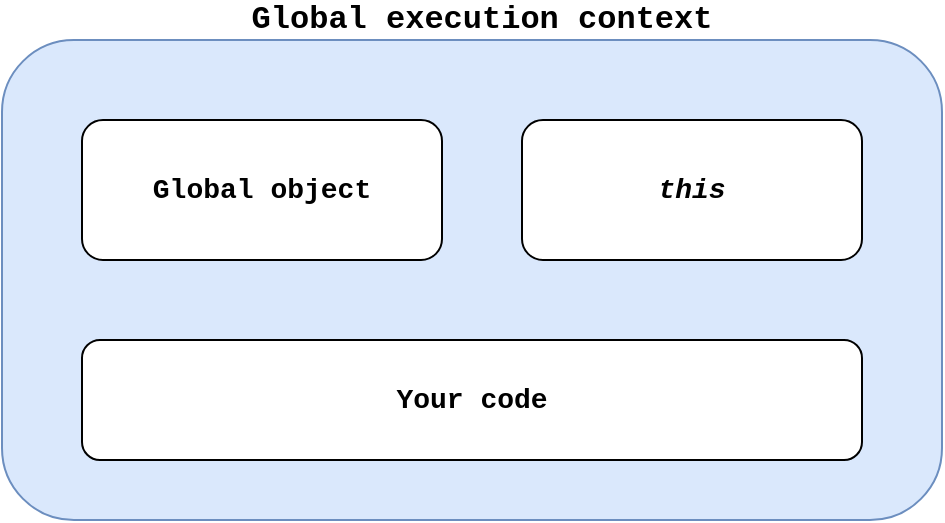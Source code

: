 <mxfile version="13.0.9" type="device"><diagram id="c7ZiDmUmHfxAApV2ejW3" name="Page-1"><mxGraphModel dx="1422" dy="837" grid="1" gridSize="10" guides="1" tooltips="1" connect="1" arrows="1" fold="1" page="1" pageScale="1" pageWidth="827" pageHeight="1169" math="0" shadow="0"><root><mxCell id="0"/><mxCell id="1" parent="0"/><mxCell id="8em7wuyUHOdcMvY4Hdpn-1" value="" style="rounded=1;whiteSpace=wrap;html=1;fillColor=#dae8fc;fontFamily=Courier New;fontStyle=1;fontSize=14;strokeColor=#6c8ebf;" vertex="1" parent="1"><mxGeometry x="130" y="80" width="470" height="240" as="geometry"/></mxCell><mxCell id="8em7wuyUHOdcMvY4Hdpn-2" value="Global object" style="rounded=1;whiteSpace=wrap;html=1;fontFamily=Courier New;fontStyle=1;fontSize=14;" vertex="1" parent="1"><mxGeometry x="170" y="120" width="180" height="70" as="geometry"/></mxCell><mxCell id="8em7wuyUHOdcMvY4Hdpn-3" value="this" style="rounded=1;whiteSpace=wrap;html=1;fontStyle=3;fontFamily=Courier New;fontSize=14;" vertex="1" parent="1"><mxGeometry x="390" y="120" width="170" height="70" as="geometry"/></mxCell><mxCell id="8em7wuyUHOdcMvY4Hdpn-4" value="Your code" style="rounded=1;whiteSpace=wrap;html=1;fontFamily=Courier New;fontStyle=1;fontSize=14;" vertex="1" parent="1"><mxGeometry x="170" y="230" width="390" height="60" as="geometry"/></mxCell><mxCell id="8em7wuyUHOdcMvY4Hdpn-8" value="Global execution context" style="text;html=1;strokeColor=none;fillColor=none;align=center;verticalAlign=middle;whiteSpace=wrap;rounded=0;fontFamily=Courier New;fontSize=16;fontStyle=1" vertex="1" parent="1"><mxGeometry x="140" y="60" width="460" height="20" as="geometry"/></mxCell></root></mxGraphModel></diagram></mxfile>